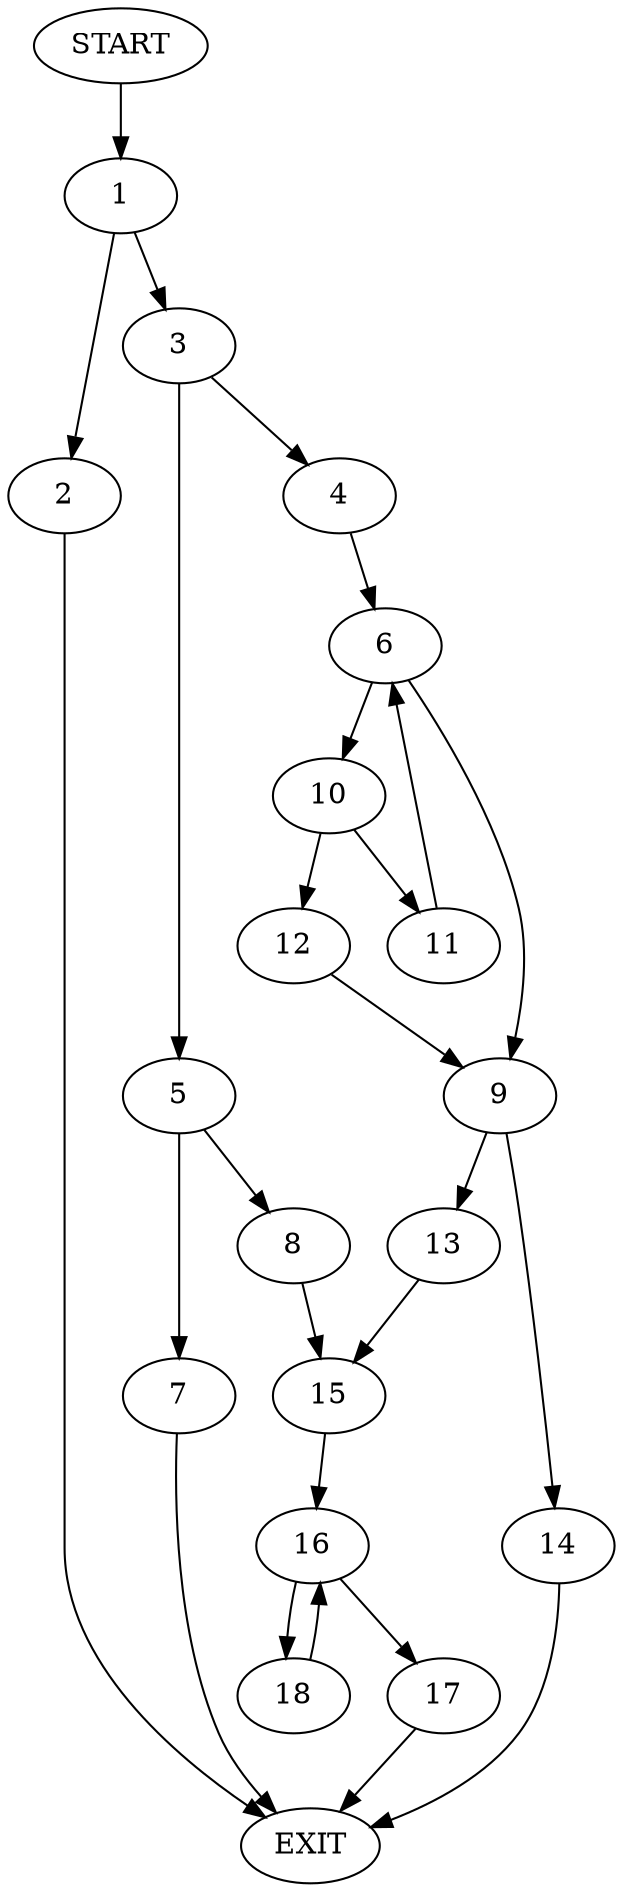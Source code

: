 digraph {
0 [label="START"]
19 [label="EXIT"]
0 -> 1
1 -> 2
1 -> 3
2 -> 19
3 -> 4
3 -> 5
4 -> 6
5 -> 7
5 -> 8
6 -> 9
6 -> 10
10 -> 11
10 -> 12
9 -> 13
9 -> 14
11 -> 6
12 -> 9
14 -> 19
13 -> 15
15 -> 16
7 -> 19
8 -> 15
16 -> 17
16 -> 18
18 -> 16
17 -> 19
}
